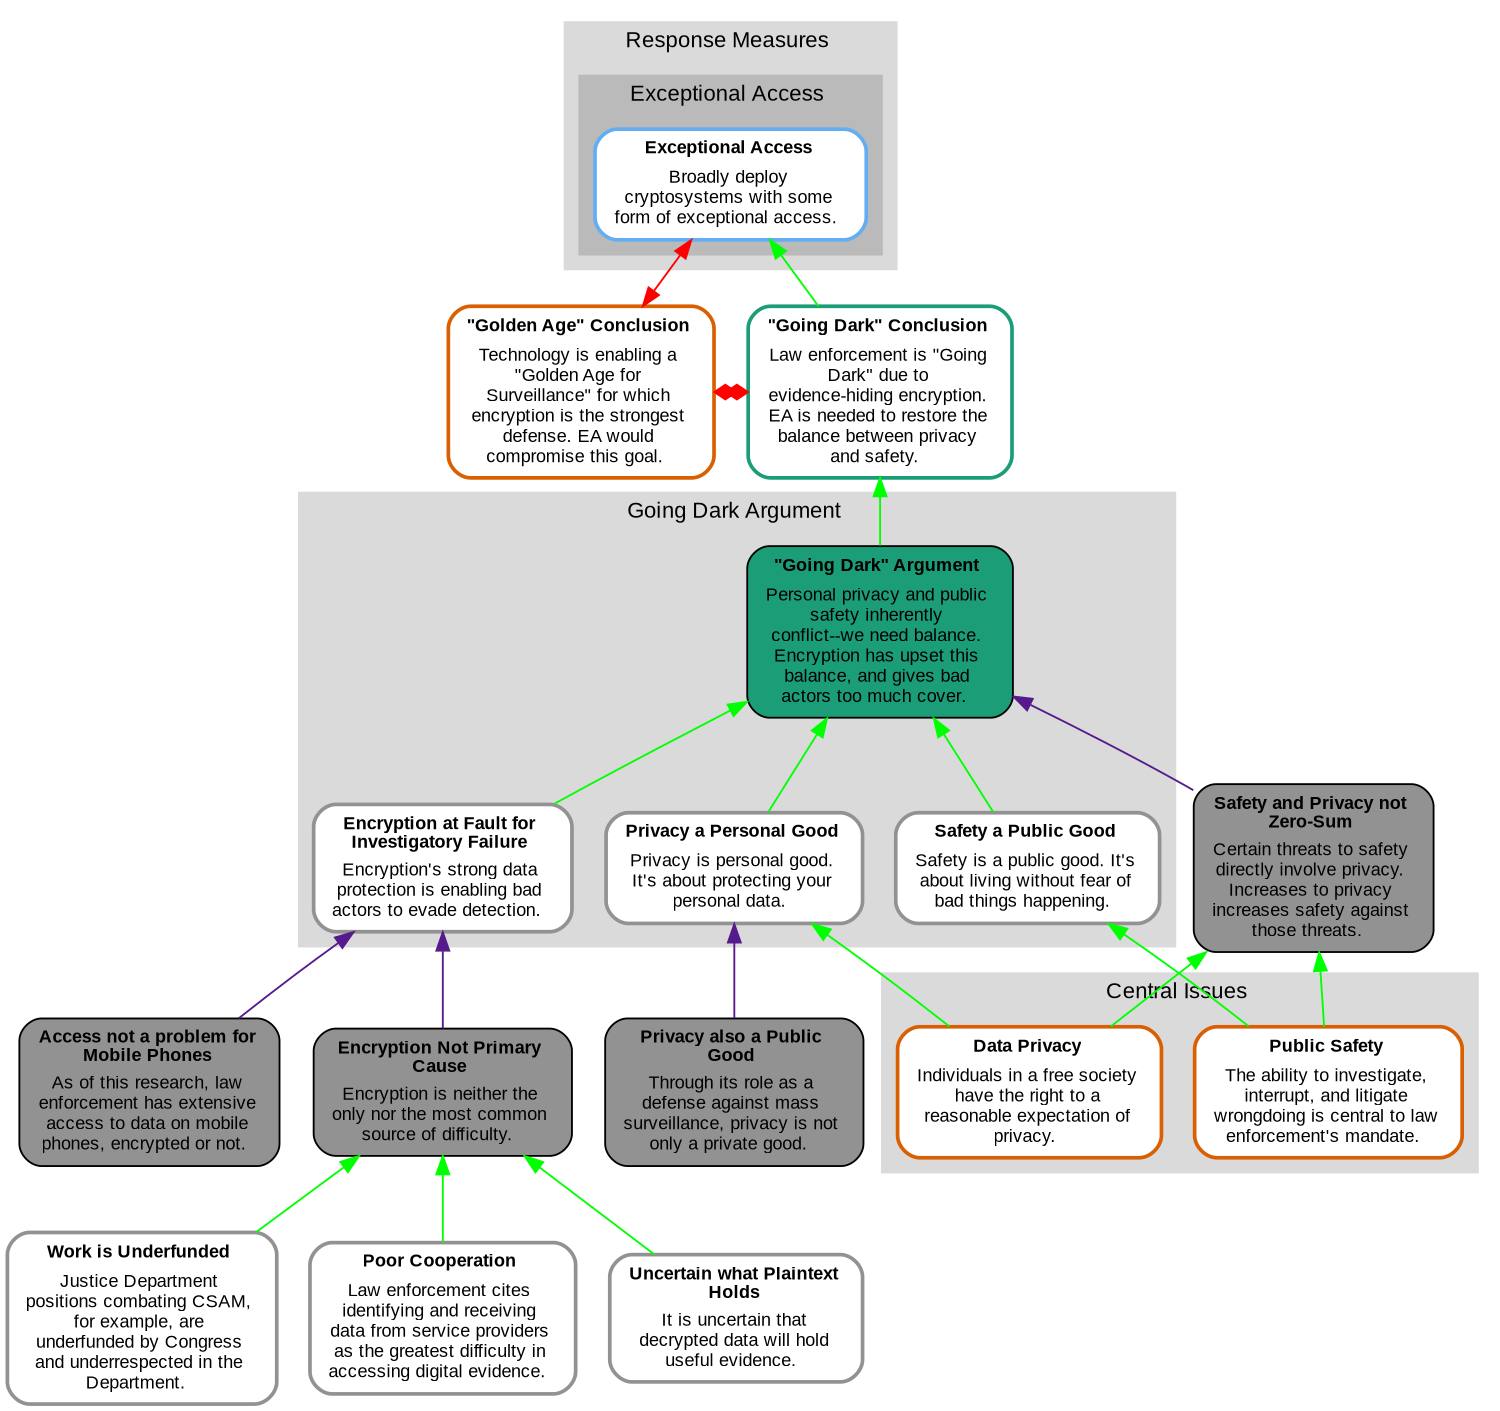 digraph "Argument Map" {

rankdir = "BT";
concentrate = "false";
ratio = "auto";
size = "10,10";
edge[arrowsize="1", penwidth="1"]graph [bgcolor = "transparent" ]
subgraph cluster_1 {
  label = <<FONT FACE="arial" POINT-SIZE="12" COLOR="#000000">Central&#x20;Issues&#x20;</FONT>>;
  color = "#DADADA";
  margin="8" style = filled;
 labelloc = "b";

  n0 [label=<<TABLE WIDTH="0" ALIGN="CENTER" BORDER="0" CELLSPACING="0"><TR><TD WIDTH="0" ALIGN="TEXT" BALIGN="CENTER"><FONT FACE="arial" POINT-SIZE="10" COLOR="#000000"><B>Public&#x20;Safety&#x20;</B></FONT></TD></TR><TR><TD ALIGN="TEXT" WIDTH="0" BALIGN="CENTER"><FONT FACE="arial" POINT-SIZE="10" COLOR="#000000">The&#x20;ability&#x20;to&#x20;investigate&#x2C;&#x20;<BR/>interrupt&#x2C;&#x20;and&#x20;litigate&#x20;<BR/>wrongdoing&#x20;is&#x20;central&#x20;to&#x20;law&#x20;<BR/>enforcement&#x27;s&#x20;mandate.&#x20;&#x20;</FONT></TD></TR></TABLE>>, shape="box",  margin="0.11,0.055", style="filled,rounded,bold", color="#d95f02", fillcolor="white", labelfontcolor="white", fontcolor="#000000", type="statement-map-node"];
  n1 [label=<<TABLE WIDTH="0" ALIGN="CENTER" BORDER="0" CELLSPACING="0"><TR><TD WIDTH="0" ALIGN="TEXT" BALIGN="CENTER"><FONT FACE="arial" POINT-SIZE="10" COLOR="#000000"><B>Data&#x20;Privacy&#x20;</B></FONT></TD></TR><TR><TD ALIGN="TEXT" WIDTH="0" BALIGN="CENTER"><FONT FACE="arial" POINT-SIZE="10" COLOR="#000000">Individuals&#x20;in&#x20;a&#x20;free&#x20;society&#x20;<BR/>have&#x20;the&#x20;right&#x20;to&#x20;a&#x20;<BR/>reasonable&#x20;expectation&#x20;of&#x20;<BR/>privacy.&#x20;&#x20;</FONT></TD></TR></TABLE>>, shape="box",  margin="0.11,0.055", style="filled,rounded,bold", color="#d95f02", fillcolor="white", labelfontcolor="white", fontcolor="#000000", type="statement-map-node"];

}


subgraph cluster_2 {
  label = <<FONT FACE="arial" POINT-SIZE="12" COLOR="#000000">Going&#x20;Dark&#x20;Argument&#x20;</FONT>>;
  color = "#DADADA";
  margin="8" style = filled;
 labelloc = "b";

  n5 [label=<<TABLE WIDTH="0" ALIGN="CENTER" BORDER="0" CELLSPACING="0"><TR><TD WIDTH="0" ALIGN="TEXT" BALIGN="CENTER"><FONT FACE="arial" POINT-SIZE="10" COLOR="#000000"><B>Privacy&#x20;a&#x20;Personal&#x20;Good&#x20;</B></FONT></TD></TR><TR><TD ALIGN="TEXT" WIDTH="0" BALIGN="CENTER"><FONT FACE="arial" POINT-SIZE="10" COLOR="#000000">Privacy&#x20;is&#x20;personal&#x20;good.&#x20;<BR/>It&#x27;s&#x20;about&#x20;protecting&#x20;your&#x20;<BR/>personal&#x20;data.&#x20;&#x20;</FONT></TD></TR></TABLE>>, shape="box",  margin="0.11,0.055", style="filled,rounded,bold", color="#929292", fillcolor="white", labelfontcolor="white", fontcolor="#000000", type="statement-map-node"];
  n6 [label=<<TABLE WIDTH="0" ALIGN="CENTER" BORDER="0" CELLSPACING="0"><TR><TD WIDTH="0" ALIGN="TEXT" BALIGN="CENTER"><FONT FACE="arial" POINT-SIZE="10" COLOR="#000000"><B>Safety&#x20;a&#x20;Public&#x20;Good&#x20;</B></FONT></TD></TR><TR><TD ALIGN="TEXT" WIDTH="0" BALIGN="CENTER"><FONT FACE="arial" POINT-SIZE="10" COLOR="#000000">Safety&#x20;is&#x20;a&#x20;public&#x20;good.&#x20;It&#x27;s&#x20;<BR/>about&#x20;living&#x20;without&#x20;fear&#x20;of&#x20;<BR/>bad&#x20;things&#x20;happening.&#x20;&#x20;</FONT></TD></TR></TABLE>>, shape="box",  margin="0.11,0.055", style="filled,rounded,bold", color="#929292", fillcolor="white", labelfontcolor="white", fontcolor="#000000", type="statement-map-node"];
  n7 [label=<<TABLE WIDTH="0" ALIGN="CENTER" BORDER="0" CELLSPACING="0"><TR><TD WIDTH="0" ALIGN="TEXT" BALIGN="CENTER"><FONT FACE="arial" POINT-SIZE="10" COLOR="#000000"><B>Encryption&#x20;at&#x20;Fault&#x20;for&#x20;<BR/>Investigatory&#x20;Failure&#x20;</B></FONT></TD></TR><TR><TD ALIGN="TEXT" WIDTH="0" BALIGN="CENTER"><FONT FACE="arial" POINT-SIZE="10" COLOR="#000000">Encryption&#x27;s&#x20;strong&#x20;data&#x20;<BR/>protection&#x20;is&#x20;enabling&#x20;bad&#x20;<BR/>actors&#x20;to&#x20;evade&#x20;detection.&#x20;&#x20;</FONT></TD></TR></TABLE>>, shape="box",  margin="0.11,0.055", style="filled,rounded,bold", color="#929292", fillcolor="white", labelfontcolor="white", fontcolor="#000000", type="statement-map-node"];
  n12 [label=<<TABLE WIDTH="0" ALIGN="CENTER" BORDER="0" CELLSPACING="0"><TR><TD WIDTH="0" ALIGN="TEXT" BALIGN="CENTER"><FONT FACE="arial" POINT-SIZE="10" COLOR="#000000"><B>&#x22;Going&#x20;Dark&#x22;&#x20;Argument&#x20;</B></FONT></TD></TR><TR><TD ALIGN="TEXT" WIDTH="0" BALIGN="CENTER"><FONT FACE="arial" POINT-SIZE="10" COLOR="#000000">Personal&#x20;privacy&#x20;and&#x20;public&#x20;<BR/>safety&#x20;inherently&#x20;<BR/>conflict--we&#x20;need&#x20;balance.&#x20;<BR/>Encryption&#x20;has&#x20;upset&#x20;this&#x20;<BR/>balance&#x2C;&#x20;and&#x20;gives&#x20;bad&#x20;<BR/>actors&#x20;too&#x20;much&#x20;cover.&#x20;&#x20;</FONT></TD></TR></TABLE>>, margin="0.11,0.055", shape="box", style="filled,rounded", fillcolor="#1b9e77", fontcolor="#000000",  type="argument-map-node"];

}


subgraph cluster_3 {
  label = <<FONT FACE="arial" POINT-SIZE="12" COLOR="#000000">Response&#x20;Measures&#x20;</FONT>>;
  color = "#DADADA";
  margin="8" style = filled;
 labelloc = "b";


subgraph cluster_4 {
  label = <<FONT FACE="arial" POINT-SIZE="12" COLOR="#000000">Exceptional&#x20;Access&#x20;</FONT>>;
  color = "#BABABA";
  margin="8" style = filled;
 labelloc = "b";

  n2 [label=<<TABLE WIDTH="0" ALIGN="CENTER" BORDER="0" CELLSPACING="0"><TR><TD WIDTH="0" ALIGN="TEXT" BALIGN="CENTER"><FONT FACE="arial" POINT-SIZE="10" COLOR="#000000"><B>Exceptional&#x20;Access&#x20;</B></FONT></TD></TR><TR><TD ALIGN="TEXT" WIDTH="0" BALIGN="CENTER"><FONT FACE="arial" POINT-SIZE="10" COLOR="#000000">Broadly&#x20;deploy&#x20;<BR/>cryptosystems&#x20;with&#x20;some&#x20;<BR/>form&#x20;of&#x20;exceptional&#x20;access.&#x20;&#x20;</FONT></TD></TR></TABLE>>, shape="box",  margin="0.11,0.055", style="filled,rounded,bold", color="#63AEF2", fillcolor="white", labelfontcolor="white", fontcolor="#000000", type="statement-map-node"];

}


}

  n3 [label=<<TABLE WIDTH="0" ALIGN="CENTER" BORDER="0" CELLSPACING="0"><TR><TD WIDTH="0" ALIGN="TEXT" BALIGN="CENTER"><FONT FACE="arial" POINT-SIZE="10" COLOR="#000000"><B>&#x22;Going&#x20;Dark&#x22;&#x20;Conclusion&#x20;</B></FONT></TD></TR><TR><TD ALIGN="TEXT" WIDTH="0" BALIGN="CENTER"><FONT FACE="arial" POINT-SIZE="10" COLOR="#000000">Law&#x20;enforcement&#x20;is&#x20;&#x22;Going&#x20;<BR/>Dark&#x22;&#x20;due&#x20;to&#x20;<BR/>evidence-hiding&#x20;encryption.&#x20;<BR/>EA&#x20;is&#x20;needed&#x20;to&#x20;restore&#x20;the&#x20;<BR/>balance&#x20;between&#x20;privacy&#x20;<BR/>and&#x20;safety.&#x20;&#x20;</FONT></TD></TR></TABLE>>, shape="box",  margin="0.11,0.055", style="filled,rounded,bold", color="#1b9e77", fillcolor="white", labelfontcolor="white", fontcolor="#000000", type="statement-map-node"];
  n4 [label=<<TABLE WIDTH="0" ALIGN="CENTER" BORDER="0" CELLSPACING="0"><TR><TD WIDTH="0" ALIGN="TEXT" BALIGN="CENTER"><FONT FACE="arial" POINT-SIZE="10" COLOR="#000000"><B>&#x22;Golden&#x20;Age&#x22;&#x20;Conclusion&#x20;</B></FONT></TD></TR><TR><TD ALIGN="TEXT" WIDTH="0" BALIGN="CENTER"><FONT FACE="arial" POINT-SIZE="10" COLOR="#000000">Technology&#x20;is&#x20;enabling&#x20;a&#x20;<BR/>&#x22;Golden&#x20;Age&#x20;for&#x20;<BR/>Surveillance&#x22;&#x20;for&#x20;which&#x20;<BR/>encryption&#x20;is&#x20;the&#x20;strongest&#x20;<BR/>defense.&#x20;EA&#x20;would&#x20;<BR/>compromise&#x20;this&#x20;goal.&#x20;&#x20;</FONT></TD></TR></TABLE>>, shape="box",  margin="0.11,0.055", style="filled,rounded,bold", color="#d95f02", fillcolor="white", labelfontcolor="white", fontcolor="#000000", type="statement-map-node"];
  n8 [label=<<TABLE WIDTH="0" ALIGN="CENTER" BORDER="0" CELLSPACING="0"><TR><TD WIDTH="0" ALIGN="TEXT" BALIGN="CENTER"><FONT FACE="arial" POINT-SIZE="10" COLOR="#000000"><B>Work&#x20;is&#x20;Underfunded&#x20;</B></FONT></TD></TR><TR><TD ALIGN="TEXT" WIDTH="0" BALIGN="CENTER"><FONT FACE="arial" POINT-SIZE="10" COLOR="#000000">Justice&#x20;Department&#x20;<BR/>positions&#x20;combating&#x20;CSAM&#x2C;&#x20;<BR/>for&#x20;example&#x2C;&#x20;are&#x20;<BR/>underfunded&#x20;by&#x20;Congress&#x20;<BR/>and&#x20;underrespected&#x20;in&#x20;the&#x20;<BR/>Department.&#x20;&#x20;</FONT></TD></TR></TABLE>>, shape="box",  margin="0.11,0.055", style="filled,rounded,bold", color="#929292", fillcolor="white", labelfontcolor="white", fontcolor="#000000", type="statement-map-node"];
  n9 [label=<<TABLE WIDTH="0" ALIGN="CENTER" BORDER="0" CELLSPACING="0"><TR><TD WIDTH="0" ALIGN="TEXT" BALIGN="CENTER"><FONT FACE="arial" POINT-SIZE="10" COLOR="#000000"><B>Poor&#x20;Cooperation&#x20;</B></FONT></TD></TR><TR><TD ALIGN="TEXT" WIDTH="0" BALIGN="CENTER"><FONT FACE="arial" POINT-SIZE="10" COLOR="#000000">Law&#x20;enforcement&#x20;cites&#x20;<BR/>identifying&#x20;and&#x20;receiving&#x20;<BR/>data&#x20;from&#x20;service&#x20;providers&#x20;<BR/>as&#x20;the&#x20;greatest&#x20;difficulty&#x20;in&#x20;<BR/>accessing&#x20;digital&#x20;evidence.&#x20;&#x20;</FONT></TD></TR></TABLE>>, shape="box",  margin="0.11,0.055", style="filled,rounded,bold", color="#929292", fillcolor="white", labelfontcolor="white", fontcolor="#000000", type="statement-map-node"];
  n10 [label=<<TABLE WIDTH="0" ALIGN="CENTER" BORDER="0" CELLSPACING="0"><TR><TD WIDTH="0" ALIGN="TEXT" BALIGN="CENTER"><FONT FACE="arial" POINT-SIZE="10" COLOR="#000000"><B>Uncertain&#x20;what&#x20;Plaintext&#x20;<BR/>Holds&#x20;</B></FONT></TD></TR><TR><TD ALIGN="TEXT" WIDTH="0" BALIGN="CENTER"><FONT FACE="arial" POINT-SIZE="10" COLOR="#000000">It&#x20;is&#x20;uncertain&#x20;that&#x20;<BR/>decrypted&#x20;data&#x20;will&#x20;hold&#x20;<BR/>useful&#x20;evidence.&#x20;&#x20;</FONT></TD></TR></TABLE>>, shape="box",  margin="0.11,0.055", style="filled,rounded,bold", color="#929292", fillcolor="white", labelfontcolor="white", fontcolor="#000000", type="statement-map-node"];
  n11 [label=<<TABLE WIDTH="0" ALIGN="CENTER" BORDER="0" CELLSPACING="0"><TR><TD WIDTH="0" ALIGN="TEXT" BALIGN="CENTER"><FONT FACE="arial" POINT-SIZE="10" COLOR="#000000"><B>Access&#x20;not&#x20;a&#x20;problem&#x20;for&#x20;<BR/>Mobile&#x20;Phones&#x20;</B></FONT></TD></TR><TR><TD ALIGN="TEXT" WIDTH="0" BALIGN="CENTER"><FONT FACE="arial" POINT-SIZE="10" COLOR="#000000">As&#x20;of&#x20;this&#x20;research&#x2C;&#x20;law&#x20;<BR/>enforcement&#x20;has&#x20;extensive&#x20;<BR/>access&#x20;to&#x20;data&#x20;on&#x20;mobile&#x20;<BR/>phones&#x2C;&#x20;encrypted&#x20;or&#x20;not.&#x20;&#x20;</FONT></TD></TR></TABLE>>, margin="0.11,0.055", shape="box", style="filled,rounded", fillcolor="#929292", fontcolor="#000000",  type="argument-map-node"];
  n13 [label=<<TABLE WIDTH="0" ALIGN="CENTER" BORDER="0" CELLSPACING="0"><TR><TD WIDTH="0" ALIGN="TEXT" BALIGN="CENTER"><FONT FACE="arial" POINT-SIZE="10" COLOR="#000000"><B>Privacy&#x20;also&#x20;a&#x20;Public&#x20;<BR/>Good&#x20;</B></FONT></TD></TR><TR><TD ALIGN="TEXT" WIDTH="0" BALIGN="CENTER"><FONT FACE="arial" POINT-SIZE="10" COLOR="#000000">Through&#x20;its&#x20;role&#x20;as&#x20;a&#x20;<BR/>defense&#x20;against&#x20;mass&#x20;<BR/>surveillance&#x2C;&#x20;privacy&#x20;is&#x20;not&#x20;<BR/>only&#x20;a&#x20;private&#x20;good.&#x20;&#x20;</FONT></TD></TR></TABLE>>, margin="0.11,0.055", shape="box", style="filled,rounded", fillcolor="#929292", fontcolor="#000000",  type="argument-map-node"];
  n14 [label=<<TABLE WIDTH="0" ALIGN="CENTER" BORDER="0" CELLSPACING="0"><TR><TD WIDTH="0" ALIGN="TEXT" BALIGN="CENTER"><FONT FACE="arial" POINT-SIZE="10" COLOR="#000000"><B>Safety&#x20;and&#x20;Privacy&#x20;not&#x20;<BR/>Zero-Sum&#x20;</B></FONT></TD></TR><TR><TD ALIGN="TEXT" WIDTH="0" BALIGN="CENTER"><FONT FACE="arial" POINT-SIZE="10" COLOR="#000000">Certain&#x20;threats&#x20;to&#x20;safety&#x20;<BR/>directly&#x20;involve&#x20;privacy.&#x20;<BR/>Increases&#x20;to&#x20;privacy&#x20;<BR/>increases&#x20;safety&#x20;against&#x20;<BR/>those&#x20;threats.&#x20;&#x20;</FONT></TD></TR></TABLE>>, margin="0.11,0.055", shape="box", style="filled,rounded", fillcolor="#929292", fontcolor="#000000",  type="argument-map-node"];
  n15 [label=<<TABLE WIDTH="0" ALIGN="CENTER" BORDER="0" CELLSPACING="0"><TR><TD WIDTH="0" ALIGN="TEXT" BALIGN="CENTER"><FONT FACE="arial" POINT-SIZE="10" COLOR="#000000"><B>Encryption&#x20;Not&#x20;Primary&#x20;<BR/>Cause&#x20;</B></FONT></TD></TR><TR><TD ALIGN="TEXT" WIDTH="0" BALIGN="CENTER"><FONT FACE="arial" POINT-SIZE="10" COLOR="#000000">Encryption&#x20;is&#x20;neither&#x20;the&#x20;<BR/>only&#x20;nor&#x20;the&#x20;most&#x20;common&#x20;<BR/>source&#x20;of&#x20;difficulty.&#x20;&#x20;</FONT></TD></TR></TABLE>>, margin="0.11,0.055", shape="box", style="filled,rounded", fillcolor="#929292", fontcolor="#000000",  type="argument-map-node"];


  n3 -> n2 [type="entails", color="#00ff00"];
  n4 -> n2 [type="contrary", color="#ff0000", dir="both"];
  n4 -> n3 [type="contradictory", color="#ff0000", dir="both", arrowtail="diamond", arrowhead="diamond"];
  n1 -> n5 [type="entails", color="#00ff00"];
  n0 -> n6 [type="entails", color="#00ff00"];
  n13 -> n5 [type="undercut", color="#551A8B"];
  n1 -> n14 [type="support", color="#00ff00"];
  n0 -> n14 [type="support", color="#00ff00"];
  n14 -> n12 [type="undercut", color="#551A8B"];
  n11 -> n7 [type="undercut", color="#551A8B"];
  n15 -> n7 [type="undercut", color="#551A8B"];
  n12 -> n3 [type="support", color="#00ff00"];
  n5 -> n12 [type="support", color="#00ff00"];
  n6 -> n12 [type="support", color="#00ff00"];
  n7 -> n12 [type="support", color="#00ff00"];
  n8 -> n15 [type="support", color="#00ff00"];
  n9 -> n15 [type="support", color="#00ff00"];
  n10 -> n15 [type="support", color="#00ff00"];
{ rank = same;
n11;
};
{ rank = same;
n3;
n4;
};

}